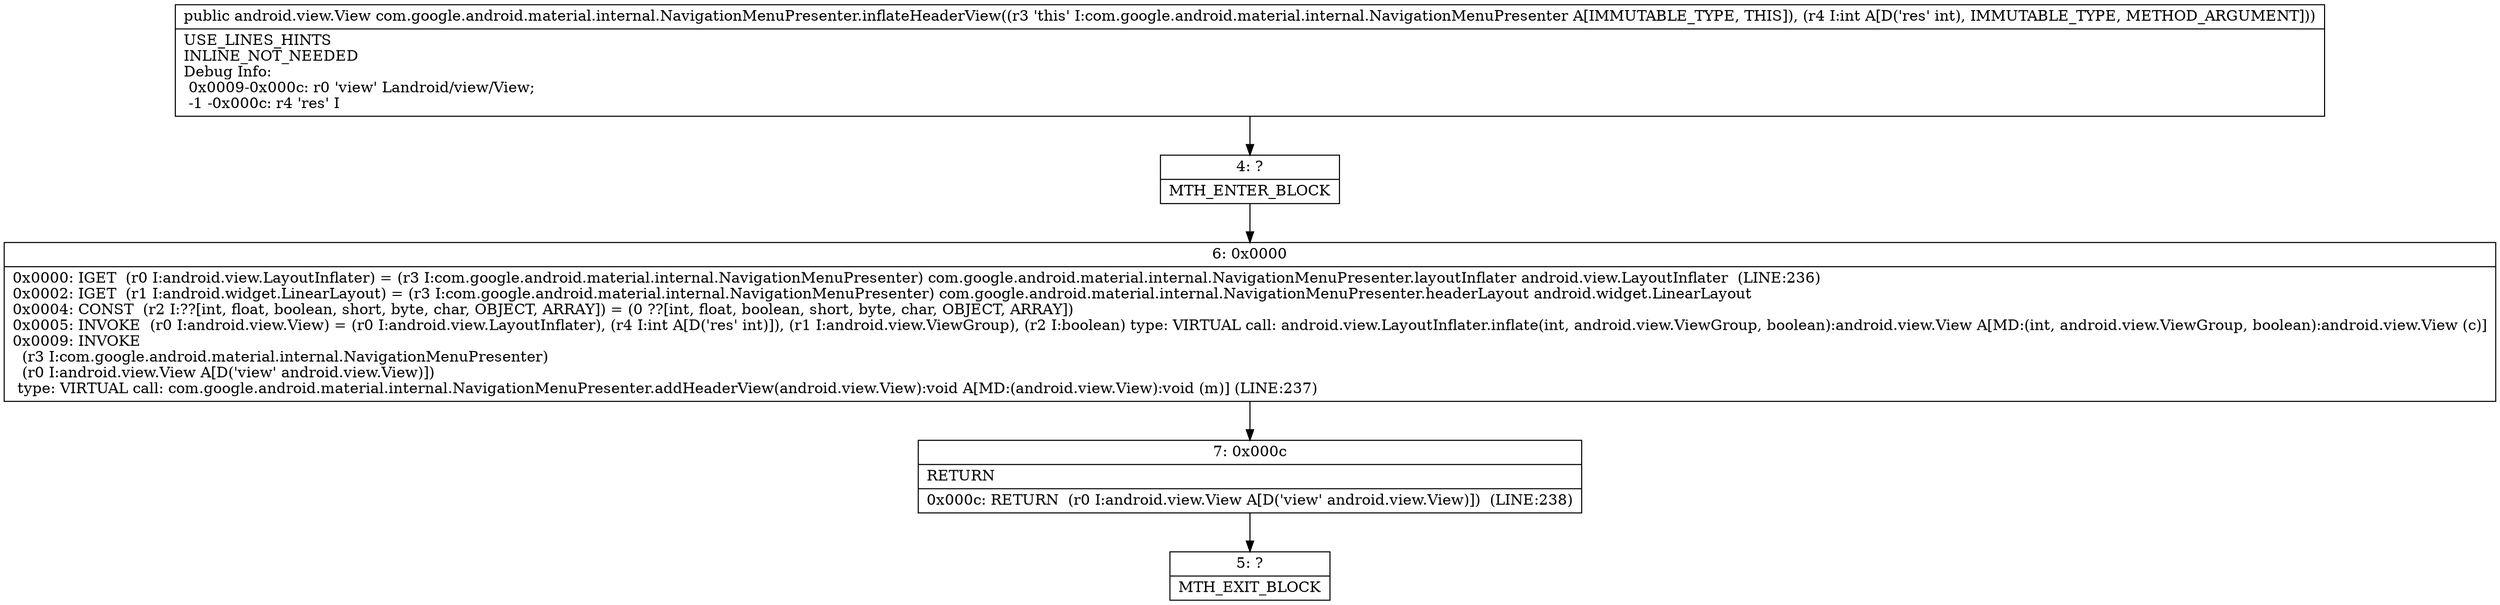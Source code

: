 digraph "CFG forcom.google.android.material.internal.NavigationMenuPresenter.inflateHeaderView(I)Landroid\/view\/View;" {
Node_4 [shape=record,label="{4\:\ ?|MTH_ENTER_BLOCK\l}"];
Node_6 [shape=record,label="{6\:\ 0x0000|0x0000: IGET  (r0 I:android.view.LayoutInflater) = (r3 I:com.google.android.material.internal.NavigationMenuPresenter) com.google.android.material.internal.NavigationMenuPresenter.layoutInflater android.view.LayoutInflater  (LINE:236)\l0x0002: IGET  (r1 I:android.widget.LinearLayout) = (r3 I:com.google.android.material.internal.NavigationMenuPresenter) com.google.android.material.internal.NavigationMenuPresenter.headerLayout android.widget.LinearLayout \l0x0004: CONST  (r2 I:??[int, float, boolean, short, byte, char, OBJECT, ARRAY]) = (0 ??[int, float, boolean, short, byte, char, OBJECT, ARRAY]) \l0x0005: INVOKE  (r0 I:android.view.View) = (r0 I:android.view.LayoutInflater), (r4 I:int A[D('res' int)]), (r1 I:android.view.ViewGroup), (r2 I:boolean) type: VIRTUAL call: android.view.LayoutInflater.inflate(int, android.view.ViewGroup, boolean):android.view.View A[MD:(int, android.view.ViewGroup, boolean):android.view.View (c)]\l0x0009: INVOKE  \l  (r3 I:com.google.android.material.internal.NavigationMenuPresenter)\l  (r0 I:android.view.View A[D('view' android.view.View)])\l type: VIRTUAL call: com.google.android.material.internal.NavigationMenuPresenter.addHeaderView(android.view.View):void A[MD:(android.view.View):void (m)] (LINE:237)\l}"];
Node_7 [shape=record,label="{7\:\ 0x000c|RETURN\l|0x000c: RETURN  (r0 I:android.view.View A[D('view' android.view.View)])  (LINE:238)\l}"];
Node_5 [shape=record,label="{5\:\ ?|MTH_EXIT_BLOCK\l}"];
MethodNode[shape=record,label="{public android.view.View com.google.android.material.internal.NavigationMenuPresenter.inflateHeaderView((r3 'this' I:com.google.android.material.internal.NavigationMenuPresenter A[IMMUTABLE_TYPE, THIS]), (r4 I:int A[D('res' int), IMMUTABLE_TYPE, METHOD_ARGUMENT]))  | USE_LINES_HINTS\lINLINE_NOT_NEEDED\lDebug Info:\l  0x0009\-0x000c: r0 'view' Landroid\/view\/View;\l  \-1 \-0x000c: r4 'res' I\l}"];
MethodNode -> Node_4;Node_4 -> Node_6;
Node_6 -> Node_7;
Node_7 -> Node_5;
}

